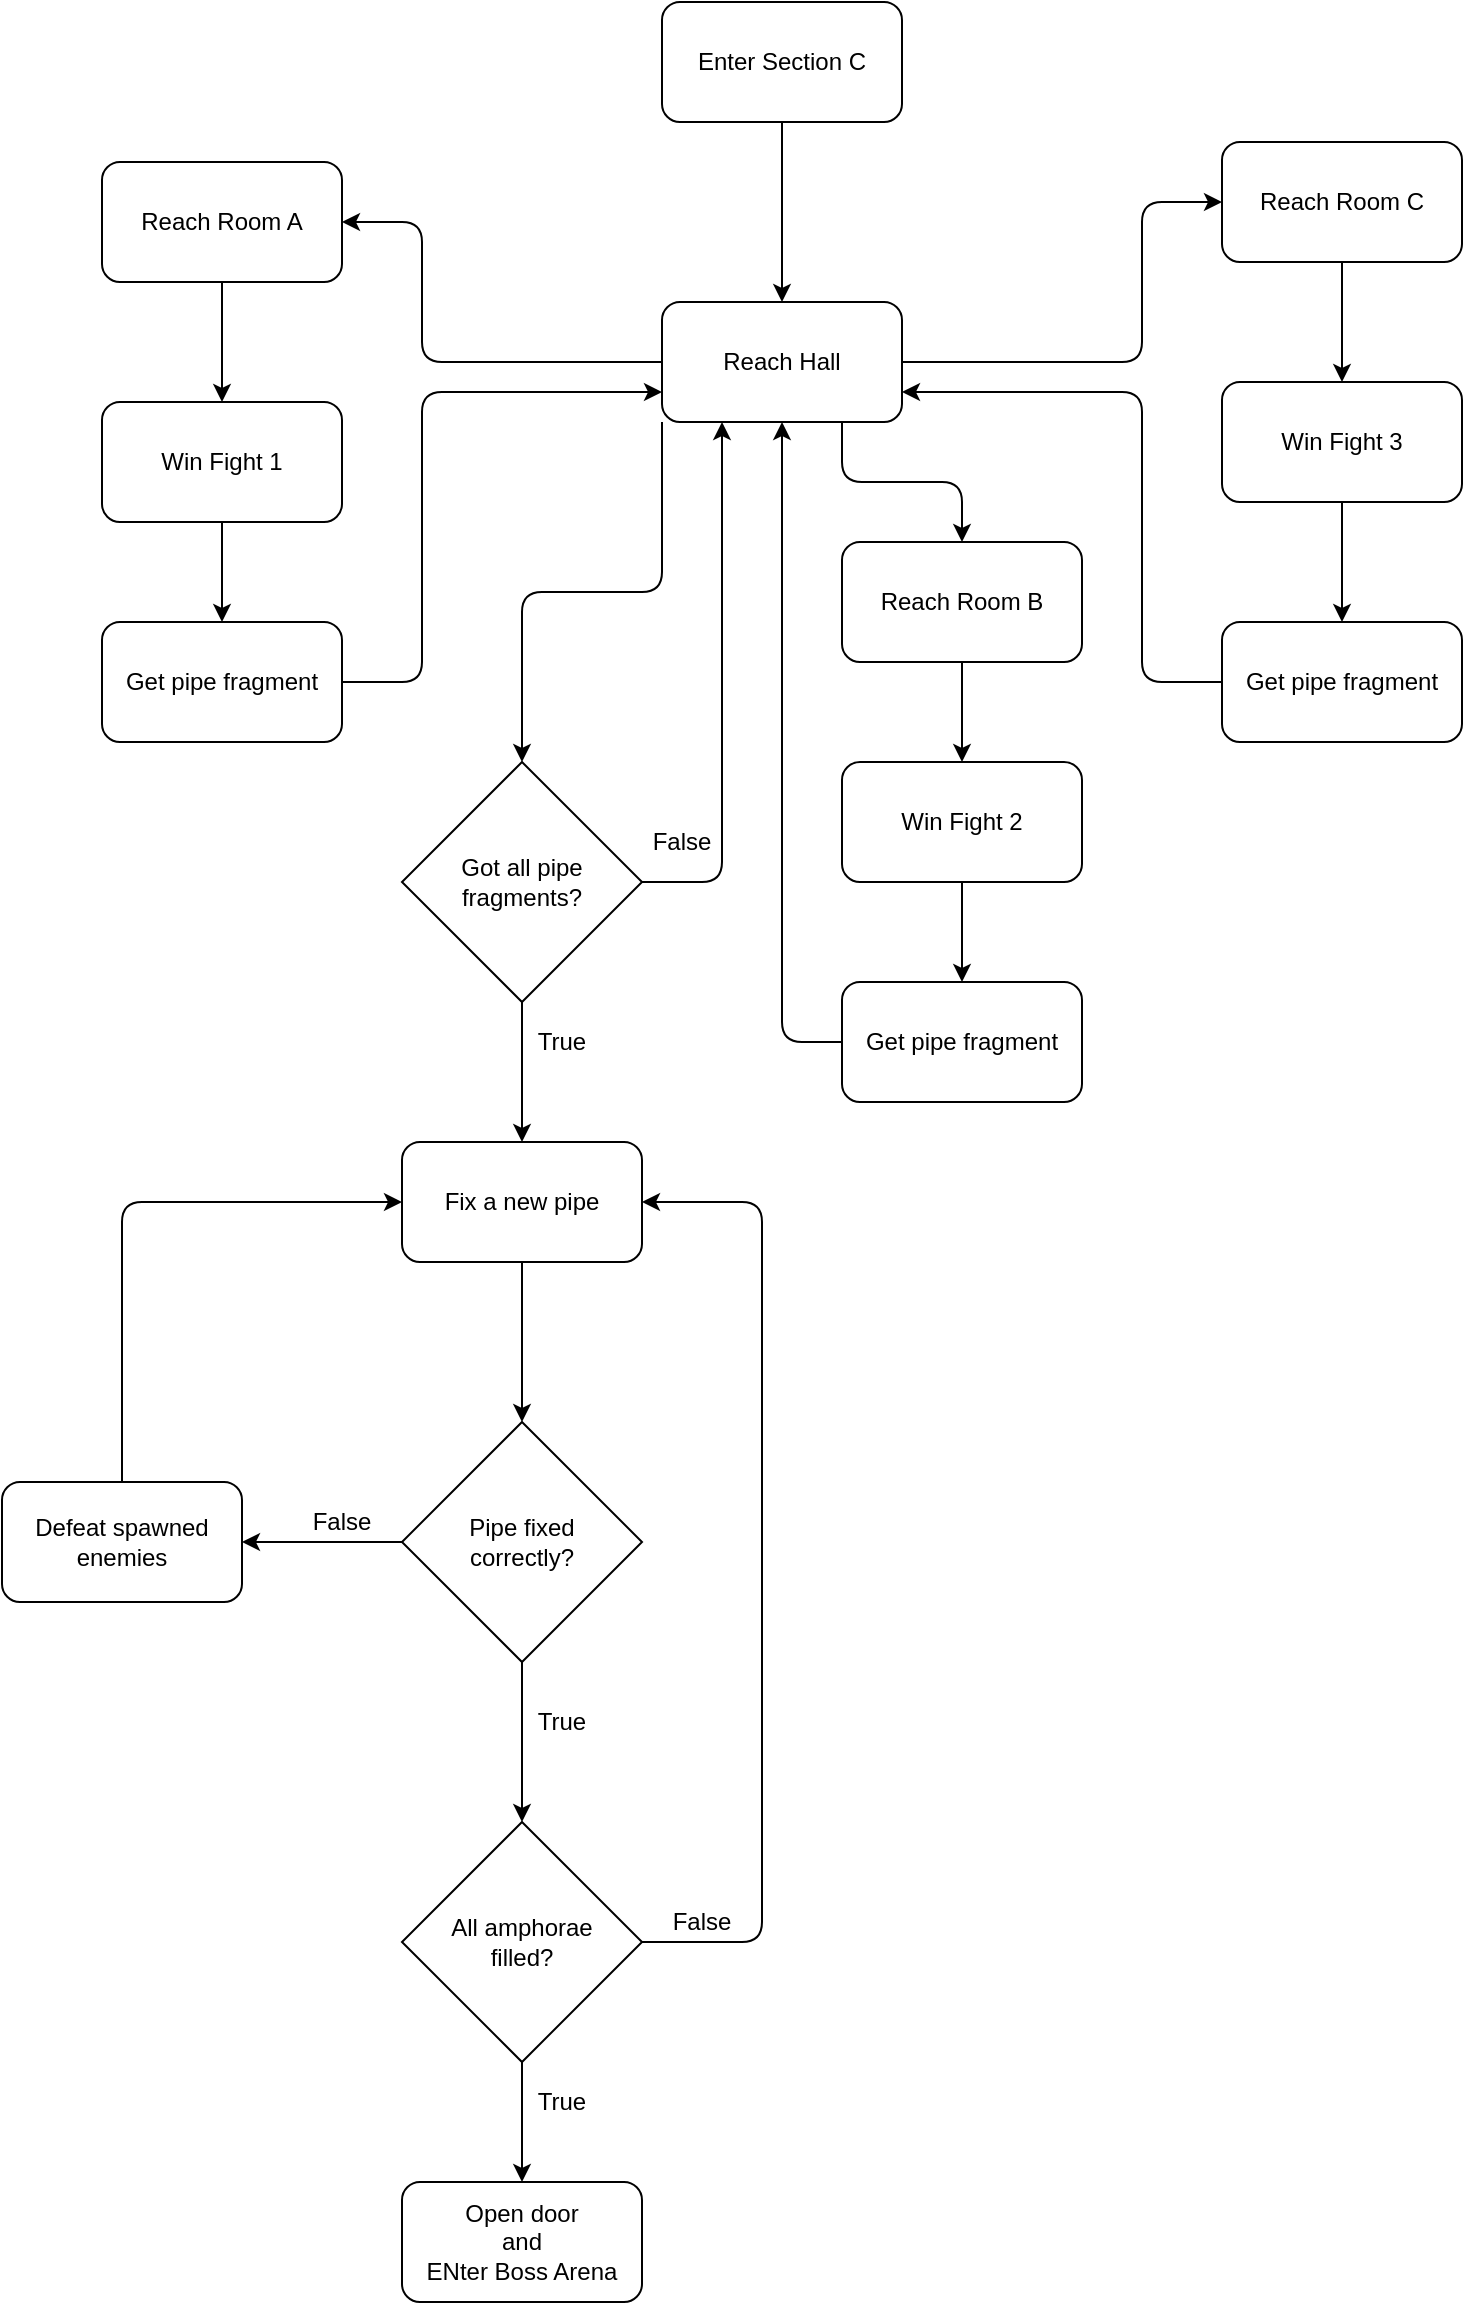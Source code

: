<mxfile version="13.7.9" type="device"><diagram id="8UsgGp8wwzLhSTr91V09" name="Pagina-1"><mxGraphModel dx="1278" dy="948" grid="1" gridSize="10" guides="1" tooltips="1" connect="1" arrows="1" fold="1" page="1" pageScale="1" pageWidth="3300" pageHeight="4681" math="0" shadow="0"><root><mxCell id="0"/><mxCell id="1" parent="0"/><mxCell id="IbFt4Z0e93hVPLSSO-_f-1" value="" style="rounded=1;whiteSpace=wrap;html=1;" parent="1" vertex="1"><mxGeometry x="980" y="120" width="120" height="60" as="geometry"/></mxCell><mxCell id="IbFt4Z0e93hVPLSSO-_f-2" value="Enter Section C" style="text;html=1;strokeColor=none;fillColor=none;align=center;verticalAlign=middle;whiteSpace=wrap;rounded=0;" parent="1" vertex="1"><mxGeometry x="985" y="140" width="110" height="20" as="geometry"/></mxCell><mxCell id="IbFt4Z0e93hVPLSSO-_f-3" value="" style="rounded=1;whiteSpace=wrap;html=1;" parent="1" vertex="1"><mxGeometry x="980" y="270" width="120" height="60" as="geometry"/></mxCell><mxCell id="IbFt4Z0e93hVPLSSO-_f-4" value="Reach Hall" style="text;html=1;strokeColor=none;fillColor=none;align=center;verticalAlign=middle;whiteSpace=wrap;rounded=0;" parent="1" vertex="1"><mxGeometry x="985" y="290" width="110" height="20" as="geometry"/></mxCell><mxCell id="IbFt4Z0e93hVPLSSO-_f-5" value="" style="rounded=1;whiteSpace=wrap;html=1;" parent="1" vertex="1"><mxGeometry x="1260" y="190" width="120" height="60" as="geometry"/></mxCell><mxCell id="IbFt4Z0e93hVPLSSO-_f-6" value="Reach Room C" style="text;html=1;strokeColor=none;fillColor=none;align=center;verticalAlign=middle;whiteSpace=wrap;rounded=0;" parent="1" vertex="1"><mxGeometry x="1265" y="210" width="110" height="20" as="geometry"/></mxCell><mxCell id="IbFt4Z0e93hVPLSSO-_f-7" value="" style="rounded=1;whiteSpace=wrap;html=1;" parent="1" vertex="1"><mxGeometry x="1070" y="390" width="120" height="60" as="geometry"/></mxCell><mxCell id="IbFt4Z0e93hVPLSSO-_f-8" value="Reach Room B" style="text;html=1;strokeColor=none;fillColor=none;align=center;verticalAlign=middle;whiteSpace=wrap;rounded=0;" parent="1" vertex="1"><mxGeometry x="1075" y="410" width="110" height="20" as="geometry"/></mxCell><mxCell id="IbFt4Z0e93hVPLSSO-_f-9" value="" style="rounded=1;whiteSpace=wrap;html=1;" parent="1" vertex="1"><mxGeometry x="700" y="200" width="120" height="60" as="geometry"/></mxCell><mxCell id="IbFt4Z0e93hVPLSSO-_f-10" value="Reach Room A" style="text;html=1;strokeColor=none;fillColor=none;align=center;verticalAlign=middle;whiteSpace=wrap;rounded=0;" parent="1" vertex="1"><mxGeometry x="705" y="220" width="110" height="20" as="geometry"/></mxCell><mxCell id="IbFt4Z0e93hVPLSSO-_f-11" value="" style="rounded=1;whiteSpace=wrap;html=1;" parent="1" vertex="1"><mxGeometry x="1070" y="500" width="120" height="60" as="geometry"/></mxCell><mxCell id="IbFt4Z0e93hVPLSSO-_f-12" value="Win Fight 2" style="text;html=1;strokeColor=none;fillColor=none;align=center;verticalAlign=middle;whiteSpace=wrap;rounded=0;" parent="1" vertex="1"><mxGeometry x="1075" y="520" width="110" height="20" as="geometry"/></mxCell><mxCell id="IbFt4Z0e93hVPLSSO-_f-15" value="" style="rounded=1;whiteSpace=wrap;html=1;" parent="1" vertex="1"><mxGeometry x="700" y="320" width="120" height="60" as="geometry"/></mxCell><mxCell id="IbFt4Z0e93hVPLSSO-_f-16" value="Win Fight 1" style="text;html=1;strokeColor=none;fillColor=none;align=center;verticalAlign=middle;whiteSpace=wrap;rounded=0;" parent="1" vertex="1"><mxGeometry x="705" y="340" width="110" height="20" as="geometry"/></mxCell><mxCell id="IbFt4Z0e93hVPLSSO-_f-17" value="" style="rounded=1;whiteSpace=wrap;html=1;" parent="1" vertex="1"><mxGeometry x="1260" y="310" width="120" height="60" as="geometry"/></mxCell><mxCell id="IbFt4Z0e93hVPLSSO-_f-18" value="Win Fight 3" style="text;html=1;strokeColor=none;fillColor=none;align=center;verticalAlign=middle;whiteSpace=wrap;rounded=0;" parent="1" vertex="1"><mxGeometry x="1265" y="330" width="110" height="20" as="geometry"/></mxCell><mxCell id="IbFt4Z0e93hVPLSSO-_f-19" value="" style="rounded=1;whiteSpace=wrap;html=1;" parent="1" vertex="1"><mxGeometry x="700" y="430" width="120" height="60" as="geometry"/></mxCell><mxCell id="IbFt4Z0e93hVPLSSO-_f-20" value="Get pipe fragment" style="text;html=1;strokeColor=none;fillColor=none;align=center;verticalAlign=middle;whiteSpace=wrap;rounded=0;" parent="1" vertex="1"><mxGeometry x="705" y="450" width="110" height="20" as="geometry"/></mxCell><mxCell id="IbFt4Z0e93hVPLSSO-_f-21" value="" style="rounded=1;whiteSpace=wrap;html=1;" parent="1" vertex="1"><mxGeometry x="1260" y="430" width="120" height="60" as="geometry"/></mxCell><mxCell id="IbFt4Z0e93hVPLSSO-_f-22" value="Get pipe fragment" style="text;html=1;strokeColor=none;fillColor=none;align=center;verticalAlign=middle;whiteSpace=wrap;rounded=0;" parent="1" vertex="1"><mxGeometry x="1265" y="450" width="110" height="20" as="geometry"/></mxCell><mxCell id="IbFt4Z0e93hVPLSSO-_f-23" value="" style="rounded=1;whiteSpace=wrap;html=1;" parent="1" vertex="1"><mxGeometry x="1070" y="610" width="120" height="60" as="geometry"/></mxCell><mxCell id="IbFt4Z0e93hVPLSSO-_f-24" value="Get pipe fragment" style="text;html=1;strokeColor=none;fillColor=none;align=center;verticalAlign=middle;whiteSpace=wrap;rounded=0;" parent="1" vertex="1"><mxGeometry x="1075" y="630" width="110" height="20" as="geometry"/></mxCell><mxCell id="IbFt4Z0e93hVPLSSO-_f-25" value="" style="endArrow=classic;html=1;exitX=0.5;exitY=1;exitDx=0;exitDy=0;entryX=0.5;entryY=0;entryDx=0;entryDy=0;" parent="1" source="IbFt4Z0e93hVPLSSO-_f-1" target="IbFt4Z0e93hVPLSSO-_f-3" edge="1"><mxGeometry width="50" height="50" relative="1" as="geometry"><mxPoint x="1060" y="400" as="sourcePoint"/><mxPoint x="1110" y="350" as="targetPoint"/></mxGeometry></mxCell><mxCell id="IbFt4Z0e93hVPLSSO-_f-26" value="" style="endArrow=classic;html=1;exitX=0;exitY=0.5;exitDx=0;exitDy=0;entryX=1;entryY=0.5;entryDx=0;entryDy=0;edgeStyle=orthogonalEdgeStyle;" parent="1" source="IbFt4Z0e93hVPLSSO-_f-3" target="IbFt4Z0e93hVPLSSO-_f-9" edge="1"><mxGeometry width="50" height="50" relative="1" as="geometry"><mxPoint x="1060" y="400" as="sourcePoint"/><mxPoint x="1110" y="350" as="targetPoint"/><Array as="points"><mxPoint x="860" y="300"/><mxPoint x="860" y="230"/></Array></mxGeometry></mxCell><mxCell id="IbFt4Z0e93hVPLSSO-_f-27" value="" style="endArrow=classic;html=1;exitX=1;exitY=0.5;exitDx=0;exitDy=0;entryX=0;entryY=0.5;entryDx=0;entryDy=0;edgeStyle=orthogonalEdgeStyle;" parent="1" source="IbFt4Z0e93hVPLSSO-_f-3" target="IbFt4Z0e93hVPLSSO-_f-5" edge="1"><mxGeometry width="50" height="50" relative="1" as="geometry"><mxPoint x="1060" y="400" as="sourcePoint"/><mxPoint x="1110" y="350" as="targetPoint"/><Array as="points"><mxPoint x="1220" y="300"/><mxPoint x="1220" y="220"/></Array></mxGeometry></mxCell><mxCell id="IbFt4Z0e93hVPLSSO-_f-29" value="" style="endArrow=classic;html=1;exitX=0.5;exitY=1;exitDx=0;exitDy=0;entryX=0.5;entryY=0;entryDx=0;entryDy=0;" parent="1" source="IbFt4Z0e93hVPLSSO-_f-9" target="IbFt4Z0e93hVPLSSO-_f-15" edge="1"><mxGeometry width="50" height="50" relative="1" as="geometry"><mxPoint x="1000" y="430" as="sourcePoint"/><mxPoint x="1050" y="380" as="targetPoint"/></mxGeometry></mxCell><mxCell id="IbFt4Z0e93hVPLSSO-_f-30" value="" style="endArrow=classic;html=1;exitX=0.5;exitY=1;exitDx=0;exitDy=0;entryX=0.5;entryY=0;entryDx=0;entryDy=0;" parent="1" source="IbFt4Z0e93hVPLSSO-_f-15" target="IbFt4Z0e93hVPLSSO-_f-19" edge="1"><mxGeometry width="50" height="50" relative="1" as="geometry"><mxPoint x="1000" y="430" as="sourcePoint"/><mxPoint x="1050" y="380" as="targetPoint"/></mxGeometry></mxCell><mxCell id="IbFt4Z0e93hVPLSSO-_f-33" value="" style="endArrow=classic;html=1;exitX=1;exitY=0.5;exitDx=0;exitDy=0;entryX=0;entryY=0.75;entryDx=0;entryDy=0;edgeStyle=orthogonalEdgeStyle;" parent="1" source="IbFt4Z0e93hVPLSSO-_f-19" target="IbFt4Z0e93hVPLSSO-_f-3" edge="1"><mxGeometry width="50" height="50" relative="1" as="geometry"><mxPoint x="1060" y="500" as="sourcePoint"/><mxPoint x="1110" y="450" as="targetPoint"/><Array as="points"><mxPoint x="860" y="460"/><mxPoint x="860" y="315"/></Array></mxGeometry></mxCell><mxCell id="IbFt4Z0e93hVPLSSO-_f-34" value="" style="endArrow=classic;html=1;exitX=0.5;exitY=1;exitDx=0;exitDy=0;entryX=0.5;entryY=0;entryDx=0;entryDy=0;" parent="1" source="IbFt4Z0e93hVPLSSO-_f-5" target="IbFt4Z0e93hVPLSSO-_f-17" edge="1"><mxGeometry width="50" height="50" relative="1" as="geometry"><mxPoint x="1120" y="420" as="sourcePoint"/><mxPoint x="1170" y="370" as="targetPoint"/></mxGeometry></mxCell><mxCell id="IbFt4Z0e93hVPLSSO-_f-35" value="" style="endArrow=classic;html=1;exitX=0.5;exitY=1;exitDx=0;exitDy=0;entryX=0.5;entryY=0;entryDx=0;entryDy=0;" parent="1" source="IbFt4Z0e93hVPLSSO-_f-17" target="IbFt4Z0e93hVPLSSO-_f-21" edge="1"><mxGeometry width="50" height="50" relative="1" as="geometry"><mxPoint x="1120" y="420" as="sourcePoint"/><mxPoint x="1170" y="370" as="targetPoint"/></mxGeometry></mxCell><mxCell id="IbFt4Z0e93hVPLSSO-_f-36" value="" style="endArrow=classic;html=1;exitX=0;exitY=0.5;exitDx=0;exitDy=0;entryX=1;entryY=0.75;entryDx=0;entryDy=0;edgeStyle=orthogonalEdgeStyle;" parent="1" source="IbFt4Z0e93hVPLSSO-_f-21" target="IbFt4Z0e93hVPLSSO-_f-3" edge="1"><mxGeometry width="50" height="50" relative="1" as="geometry"><mxPoint x="1060" y="500" as="sourcePoint"/><mxPoint x="1110" y="450" as="targetPoint"/><Array as="points"><mxPoint x="1220" y="460"/><mxPoint x="1220" y="315"/></Array></mxGeometry></mxCell><mxCell id="IbFt4Z0e93hVPLSSO-_f-37" value="" style="endArrow=classic;html=1;exitX=0.5;exitY=1;exitDx=0;exitDy=0;entryX=0.5;entryY=0;entryDx=0;entryDy=0;" parent="1" source="IbFt4Z0e93hVPLSSO-_f-7" target="IbFt4Z0e93hVPLSSO-_f-11" edge="1"><mxGeometry width="50" height="50" relative="1" as="geometry"><mxPoint x="1150" y="500" as="sourcePoint"/><mxPoint x="1200" y="450" as="targetPoint"/></mxGeometry></mxCell><mxCell id="IbFt4Z0e93hVPLSSO-_f-38" value="" style="endArrow=classic;html=1;exitX=0.5;exitY=1;exitDx=0;exitDy=0;entryX=0.5;entryY=0;entryDx=0;entryDy=0;" parent="1" source="IbFt4Z0e93hVPLSSO-_f-11" target="IbFt4Z0e93hVPLSSO-_f-23" edge="1"><mxGeometry width="50" height="50" relative="1" as="geometry"><mxPoint x="1150" y="500" as="sourcePoint"/><mxPoint x="1200" y="450" as="targetPoint"/></mxGeometry></mxCell><mxCell id="IbFt4Z0e93hVPLSSO-_f-39" value="" style="endArrow=classic;html=1;exitX=0;exitY=0.5;exitDx=0;exitDy=0;entryX=0.5;entryY=1;entryDx=0;entryDy=0;edgeStyle=orthogonalEdgeStyle;" parent="1" source="IbFt4Z0e93hVPLSSO-_f-23" target="IbFt4Z0e93hVPLSSO-_f-3" edge="1"><mxGeometry width="50" height="50" relative="1" as="geometry"><mxPoint x="1210" y="630" as="sourcePoint"/><mxPoint x="1480" y="590" as="targetPoint"/></mxGeometry></mxCell><mxCell id="IbFt4Z0e93hVPLSSO-_f-40" value="" style="endArrow=classic;html=1;exitX=0.75;exitY=1;exitDx=0;exitDy=0;entryX=0.5;entryY=0;entryDx=0;entryDy=0;edgeStyle=orthogonalEdgeStyle;" parent="1" source="IbFt4Z0e93hVPLSSO-_f-3" target="IbFt4Z0e93hVPLSSO-_f-7" edge="1"><mxGeometry width="50" height="50" relative="1" as="geometry"><mxPoint x="1060" y="500" as="sourcePoint"/><mxPoint x="1110" y="450" as="targetPoint"/></mxGeometry></mxCell><mxCell id="nB_pE4gTMcpn1TLncZqN-3" style="edgeStyle=orthogonalEdgeStyle;rounded=0;orthogonalLoop=1;jettySize=auto;html=1;exitX=0.5;exitY=1;exitDx=0;exitDy=0;" edge="1" parent="1" source="IbFt4Z0e93hVPLSSO-_f-41" target="nB_pE4gTMcpn1TLncZqN-1"><mxGeometry relative="1" as="geometry"/></mxCell><mxCell id="IbFt4Z0e93hVPLSSO-_f-41" value="" style="rounded=1;whiteSpace=wrap;html=1;" parent="1" vertex="1"><mxGeometry x="850" y="690" width="120" height="60" as="geometry"/></mxCell><mxCell id="IbFt4Z0e93hVPLSSO-_f-42" value="Fix a new pipe" style="text;html=1;strokeColor=none;fillColor=none;align=center;verticalAlign=middle;whiteSpace=wrap;rounded=0;" parent="1" vertex="1"><mxGeometry x="855" y="710" width="110" height="20" as="geometry"/></mxCell><mxCell id="IbFt4Z0e93hVPLSSO-_f-43" value="" style="rhombus;whiteSpace=wrap;html=1;" parent="1" vertex="1"><mxGeometry x="850" y="500" width="120" height="120" as="geometry"/></mxCell><mxCell id="IbFt4Z0e93hVPLSSO-_f-44" value="Got all pipe&lt;br&gt;fragments?" style="text;html=1;strokeColor=none;fillColor=none;align=center;verticalAlign=middle;whiteSpace=wrap;rounded=0;" parent="1" vertex="1"><mxGeometry x="855" y="550" width="110" height="20" as="geometry"/></mxCell><mxCell id="IbFt4Z0e93hVPLSSO-_f-45" value="" style="endArrow=classic;html=1;exitX=1;exitY=0.5;exitDx=0;exitDy=0;entryX=0.25;entryY=1;entryDx=0;entryDy=0;edgeStyle=orthogonalEdgeStyle;" parent="1" source="IbFt4Z0e93hVPLSSO-_f-43" target="IbFt4Z0e93hVPLSSO-_f-3" edge="1"><mxGeometry width="50" height="50" relative="1" as="geometry"><mxPoint x="1060" y="500" as="sourcePoint"/><mxPoint x="1110" y="450" as="targetPoint"/></mxGeometry></mxCell><mxCell id="IbFt4Z0e93hVPLSSO-_f-46" value="" style="endArrow=classic;html=1;exitX=0;exitY=1;exitDx=0;exitDy=0;entryX=0.5;entryY=0;entryDx=0;entryDy=0;edgeStyle=orthogonalEdgeStyle;" parent="1" source="IbFt4Z0e93hVPLSSO-_f-3" target="IbFt4Z0e93hVPLSSO-_f-43" edge="1"><mxGeometry width="50" height="50" relative="1" as="geometry"><mxPoint x="1060" y="500" as="sourcePoint"/><mxPoint x="1110" y="450" as="targetPoint"/></mxGeometry></mxCell><mxCell id="IbFt4Z0e93hVPLSSO-_f-47" value="False" style="text;html=1;strokeColor=none;fillColor=none;align=center;verticalAlign=middle;whiteSpace=wrap;rounded=0;" parent="1" vertex="1"><mxGeometry x="970" y="530" width="40" height="20" as="geometry"/></mxCell><mxCell id="IbFt4Z0e93hVPLSSO-_f-48" value="" style="endArrow=classic;html=1;exitX=0.5;exitY=1;exitDx=0;exitDy=0;entryX=0.5;entryY=0;entryDx=0;entryDy=0;" parent="1" source="IbFt4Z0e93hVPLSSO-_f-43" target="IbFt4Z0e93hVPLSSO-_f-41" edge="1"><mxGeometry width="50" height="50" relative="1" as="geometry"><mxPoint x="1060" y="500" as="sourcePoint"/><mxPoint x="1110" y="450" as="targetPoint"/></mxGeometry></mxCell><mxCell id="IbFt4Z0e93hVPLSSO-_f-49" value="True" style="text;html=1;strokeColor=none;fillColor=none;align=center;verticalAlign=middle;whiteSpace=wrap;rounded=0;" parent="1" vertex="1"><mxGeometry x="910" y="630" width="40" height="20" as="geometry"/></mxCell><mxCell id="IbFt4Z0e93hVPLSSO-_f-51" value="" style="rhombus;whiteSpace=wrap;html=1;" parent="1" vertex="1"><mxGeometry x="850" y="1030" width="120" height="120" as="geometry"/></mxCell><mxCell id="IbFt4Z0e93hVPLSSO-_f-52" value="All amphorae&lt;br&gt;filled?" style="text;html=1;strokeColor=none;fillColor=none;align=center;verticalAlign=middle;whiteSpace=wrap;rounded=0;" parent="1" vertex="1"><mxGeometry x="855" y="1080" width="110" height="20" as="geometry"/></mxCell><mxCell id="IbFt4Z0e93hVPLSSO-_f-53" value="False" style="text;html=1;strokeColor=none;fillColor=none;align=center;verticalAlign=middle;whiteSpace=wrap;rounded=0;" parent="1" vertex="1"><mxGeometry x="980" y="1070" width="40" height="20" as="geometry"/></mxCell><mxCell id="IbFt4Z0e93hVPLSSO-_f-55" value="" style="endArrow=classic;html=1;exitX=1;exitY=0.5;exitDx=0;exitDy=0;entryX=1;entryY=0.5;entryDx=0;entryDy=0;edgeStyle=orthogonalEdgeStyle;" parent="1" source="IbFt4Z0e93hVPLSSO-_f-51" target="IbFt4Z0e93hVPLSSO-_f-41" edge="1"><mxGeometry width="50" height="50" relative="1" as="geometry"><mxPoint x="1060" y="700" as="sourcePoint"/><mxPoint x="1110" y="650" as="targetPoint"/><Array as="points"><mxPoint x="1030" y="1090"/><mxPoint x="1030" y="720"/></Array></mxGeometry></mxCell><mxCell id="IbFt4Z0e93hVPLSSO-_f-56" value="" style="rounded=1;whiteSpace=wrap;html=1;" parent="1" vertex="1"><mxGeometry x="850" y="1210" width="120" height="60" as="geometry"/></mxCell><mxCell id="IbFt4Z0e93hVPLSSO-_f-57" value="Open door&lt;br&gt;and&lt;br&gt;ENter Boss Arena" style="text;html=1;strokeColor=none;fillColor=none;align=center;verticalAlign=middle;whiteSpace=wrap;rounded=0;" parent="1" vertex="1"><mxGeometry x="855" y="1230" width="110" height="20" as="geometry"/></mxCell><mxCell id="IbFt4Z0e93hVPLSSO-_f-58" value="" style="endArrow=classic;html=1;exitX=0.5;exitY=1;exitDx=0;exitDy=0;entryX=0.5;entryY=0;entryDx=0;entryDy=0;" parent="1" source="IbFt4Z0e93hVPLSSO-_f-51" target="IbFt4Z0e93hVPLSSO-_f-56" edge="1"><mxGeometry width="50" height="50" relative="1" as="geometry"><mxPoint x="1060" y="1010" as="sourcePoint"/><mxPoint x="1110" y="960" as="targetPoint"/></mxGeometry></mxCell><mxCell id="IbFt4Z0e93hVPLSSO-_f-59" value="True" style="text;html=1;strokeColor=none;fillColor=none;align=center;verticalAlign=middle;whiteSpace=wrap;rounded=0;" parent="1" vertex="1"><mxGeometry x="910" y="1160" width="40" height="20" as="geometry"/></mxCell><mxCell id="nB_pE4gTMcpn1TLncZqN-4" style="edgeStyle=orthogonalEdgeStyle;rounded=0;orthogonalLoop=1;jettySize=auto;html=1;exitX=0.5;exitY=1;exitDx=0;exitDy=0;" edge="1" parent="1" source="nB_pE4gTMcpn1TLncZqN-1" target="IbFt4Z0e93hVPLSSO-_f-51"><mxGeometry relative="1" as="geometry"/></mxCell><mxCell id="nB_pE4gTMcpn1TLncZqN-9" style="edgeStyle=orthogonalEdgeStyle;rounded=0;orthogonalLoop=1;jettySize=auto;html=1;exitX=0;exitY=0.5;exitDx=0;exitDy=0;entryX=1;entryY=0.5;entryDx=0;entryDy=0;" edge="1" parent="1" source="nB_pE4gTMcpn1TLncZqN-1" target="nB_pE4gTMcpn1TLncZqN-6"><mxGeometry relative="1" as="geometry"/></mxCell><mxCell id="nB_pE4gTMcpn1TLncZqN-1" value="" style="rhombus;whiteSpace=wrap;html=1;" vertex="1" parent="1"><mxGeometry x="850" y="830" width="120" height="120" as="geometry"/></mxCell><mxCell id="nB_pE4gTMcpn1TLncZqN-2" value="Pipe fixed correctly?" style="text;html=1;strokeColor=none;fillColor=none;align=center;verticalAlign=middle;whiteSpace=wrap;rounded=0;" vertex="1" parent="1"><mxGeometry x="855" y="880" width="110" height="20" as="geometry"/></mxCell><mxCell id="nB_pE4gTMcpn1TLncZqN-5" value="True" style="text;html=1;strokeColor=none;fillColor=none;align=center;verticalAlign=middle;whiteSpace=wrap;rounded=0;" vertex="1" parent="1"><mxGeometry x="910" y="970" width="40" height="20" as="geometry"/></mxCell><mxCell id="nB_pE4gTMcpn1TLncZqN-6" value="" style="rounded=1;whiteSpace=wrap;html=1;" vertex="1" parent="1"><mxGeometry x="650" y="860" width="120" height="60" as="geometry"/></mxCell><mxCell id="nB_pE4gTMcpn1TLncZqN-7" value="Defeat spawned enemies" style="text;html=1;strokeColor=none;fillColor=none;align=center;verticalAlign=middle;whiteSpace=wrap;rounded=0;" vertex="1" parent="1"><mxGeometry x="655" y="880" width="110" height="20" as="geometry"/></mxCell><mxCell id="nB_pE4gTMcpn1TLncZqN-10" value="False" style="text;html=1;strokeColor=none;fillColor=none;align=center;verticalAlign=middle;whiteSpace=wrap;rounded=0;" vertex="1" parent="1"><mxGeometry x="800" y="870" width="40" height="20" as="geometry"/></mxCell><mxCell id="nB_pE4gTMcpn1TLncZqN-12" value="" style="endArrow=classic;html=1;strokeColor=#000000;entryX=0;entryY=0.5;entryDx=0;entryDy=0;exitX=0.5;exitY=0;exitDx=0;exitDy=0;edgeStyle=elbowEdgeStyle;" edge="1" parent="1" source="nB_pE4gTMcpn1TLncZqN-6" target="IbFt4Z0e93hVPLSSO-_f-41"><mxGeometry width="50" height="50" relative="1" as="geometry"><mxPoint x="640" y="780" as="sourcePoint"/><mxPoint x="690" y="730" as="targetPoint"/><Array as="points"><mxPoint x="710" y="790"/></Array></mxGeometry></mxCell></root></mxGraphModel></diagram></mxfile>